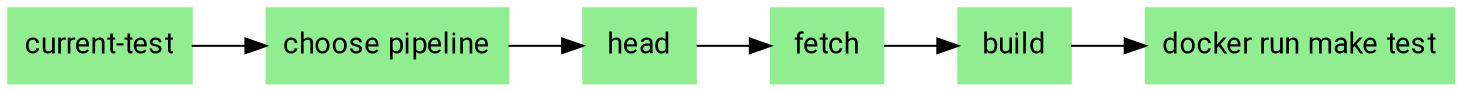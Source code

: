 digraph pipeline {
  graph [fontname="Roboto,sans-serif"]
  node [fontname="Roboto,sans-serif",shape="box"]
  edge [fontname="Roboto,sans-serif"]
  rankdir=LR
  n3 [label="current-test",color="#90ee90",fillcolor="#90ee90",style="filled"]
  n2 [label="choose pipeline",color="#90ee90",fillcolor="#90ee90",style="filled"]
  n6 [label="head",color="#90ee90",fillcolor="#90ee90",style="filled"]
  n5 [label="fetch",color="#90ee90",fillcolor="#90ee90",style="filled"]
  n4 [label="build",color="#90ee90",fillcolor="#90ee90",style="filled"]
  n1 [label="docker run make test",color="#90ee90",fillcolor="#90ee90",style="filled"]
  n4 -> n1
  n5 -> n4
  n6 -> n5
  n2 -> n6
  n3 -> n2
  }
